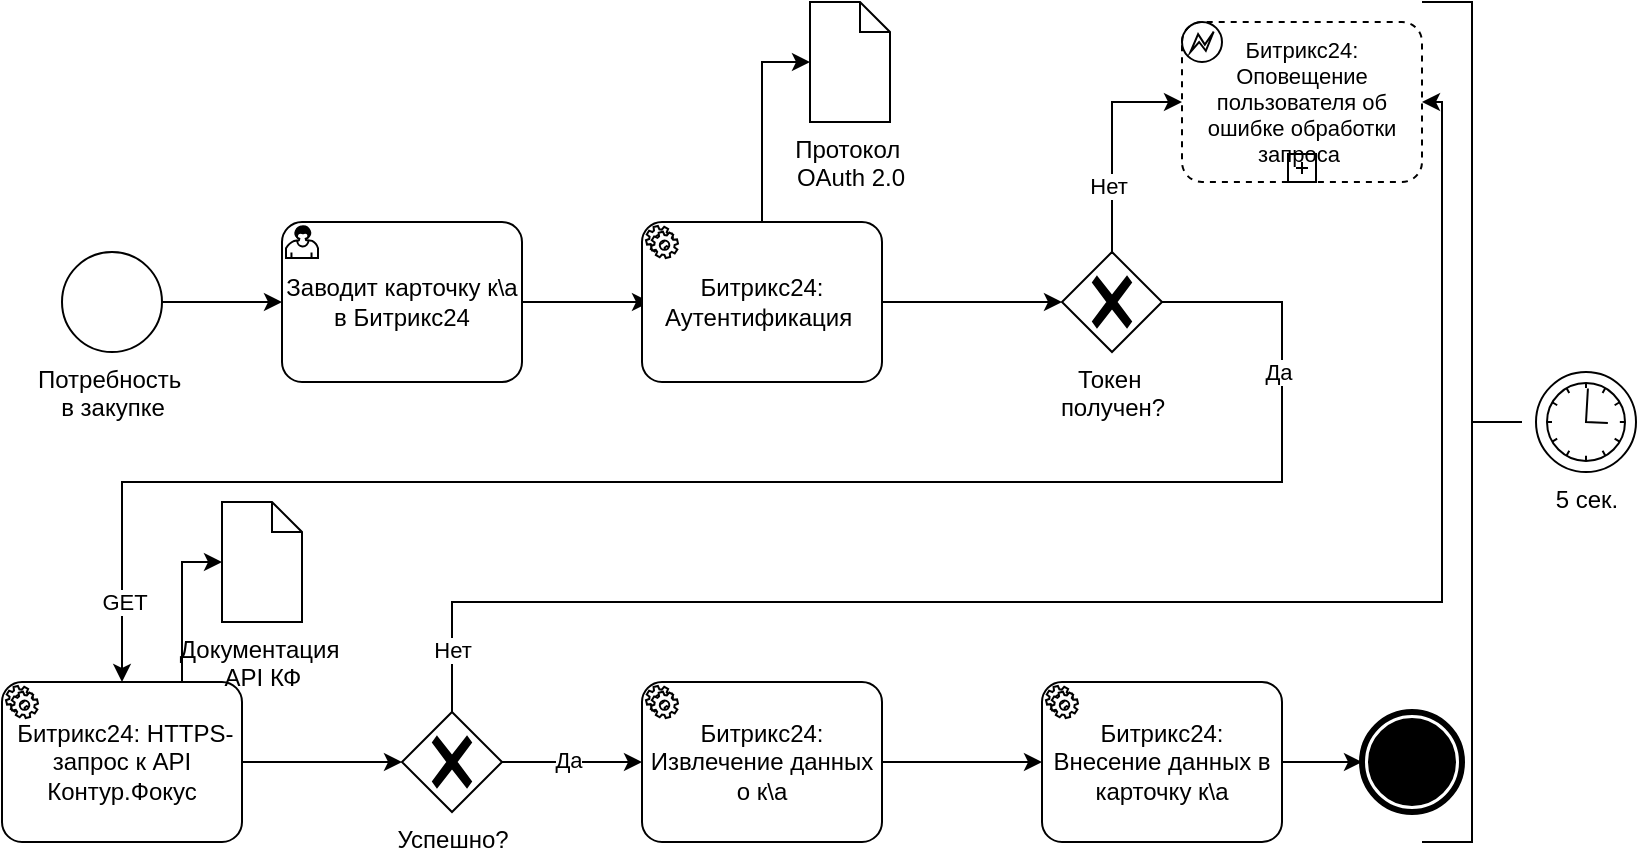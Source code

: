 <mxfile version="24.8.3" pages="2">
  <diagram name="Автоматизация" id="teUTR_1bAflxa2XqvtZt">
    <mxGraphModel dx="954" dy="603" grid="1" gridSize="10" guides="1" tooltips="1" connect="1" arrows="1" fold="1" page="1" pageScale="1" pageWidth="827" pageHeight="1169" math="0" shadow="0">
      <root>
        <mxCell id="0" />
        <mxCell id="1" parent="0" />
        <mxCell id="EmzVkfAbV9qrxrZt4hye-3" style="edgeStyle=orthogonalEdgeStyle;rounded=0;orthogonalLoop=1;jettySize=auto;html=1;" parent="1" source="EmzVkfAbV9qrxrZt4hye-1" edge="1">
          <mxGeometry relative="1" as="geometry">
            <mxPoint x="150" y="180" as="targetPoint" />
          </mxGeometry>
        </mxCell>
        <mxCell id="EmzVkfAbV9qrxrZt4hye-1" value="Потребность&amp;nbsp;&lt;div&gt;в закупке&lt;/div&gt;" style="points=[[0.145,0.145,0],[0.5,0,0],[0.855,0.145,0],[1,0.5,0],[0.855,0.855,0],[0.5,1,0],[0.145,0.855,0],[0,0.5,0]];shape=mxgraph.bpmn.event;html=1;verticalLabelPosition=bottom;labelBackgroundColor=#ffffff;verticalAlign=top;align=center;perimeter=ellipsePerimeter;outlineConnect=0;aspect=fixed;outline=standard;symbol=general;" parent="1" vertex="1">
          <mxGeometry x="40" y="155" width="50" height="50" as="geometry" />
        </mxCell>
        <mxCell id="EmzVkfAbV9qrxrZt4hye-7" style="edgeStyle=orthogonalEdgeStyle;rounded=0;orthogonalLoop=1;jettySize=auto;html=1;" parent="1" source="EmzVkfAbV9qrxrZt4hye-5" edge="1">
          <mxGeometry relative="1" as="geometry">
            <mxPoint x="334" y="180" as="targetPoint" />
          </mxGeometry>
        </mxCell>
        <mxCell id="EmzVkfAbV9qrxrZt4hye-5" value="Заводит карточку к\а в Битрикс24" style="points=[[0.25,0,0],[0.5,0,0],[0.75,0,0],[1,0.25,0],[1,0.5,0],[1,0.75,0],[0.75,1,0],[0.5,1,0],[0.25,1,0],[0,0.75,0],[0,0.5,0],[0,0.25,0]];shape=mxgraph.bpmn.task;whiteSpace=wrap;rectStyle=rounded;size=10;html=1;container=1;expand=0;collapsible=0;taskMarker=user;" parent="1" vertex="1">
          <mxGeometry x="150" y="140" width="120" height="80" as="geometry" />
        </mxCell>
        <mxCell id="EmzVkfAbV9qrxrZt4hye-15" value="" style="edgeStyle=orthogonalEdgeStyle;rounded=0;orthogonalLoop=1;jettySize=auto;html=1;entryX=0;entryY=0.5;entryDx=0;entryDy=0;entryPerimeter=0;" parent="1" source="EmzVkfAbV9qrxrZt4hye-11" target="EmzVkfAbV9qrxrZt4hye-41" edge="1">
          <mxGeometry relative="1" as="geometry">
            <mxPoint x="530" y="180" as="targetPoint" />
          </mxGeometry>
        </mxCell>
        <mxCell id="EmzVkfAbV9qrxrZt4hye-11" value="Битрикс24: Аутентификация&amp;nbsp;" style="points=[[0.25,0,0],[0.5,0,0],[0.75,0,0],[1,0.25,0],[1,0.5,0],[1,0.75,0],[0.75,1,0],[0.5,1,0],[0.25,1,0],[0,0.75,0],[0,0.5,0],[0,0.25,0]];shape=mxgraph.bpmn.task;whiteSpace=wrap;rectStyle=rounded;size=10;html=1;container=1;expand=0;collapsible=0;taskMarker=service;" parent="1" vertex="1">
          <mxGeometry x="330" y="140" width="120" height="80" as="geometry" />
        </mxCell>
        <mxCell id="EmzVkfAbV9qrxrZt4hye-12" value="Протокол&amp;nbsp;&lt;div&gt;OAuth 2.0&lt;br&gt;&lt;/div&gt;" style="shape=mxgraph.bpmn.data;labelPosition=center;verticalLabelPosition=bottom;align=center;verticalAlign=top;size=15;html=1;" parent="1" vertex="1">
          <mxGeometry x="414" y="30" width="40" height="60" as="geometry" />
        </mxCell>
        <mxCell id="EmzVkfAbV9qrxrZt4hye-13" style="edgeStyle=orthogonalEdgeStyle;rounded=0;orthogonalLoop=1;jettySize=auto;html=1;entryX=0;entryY=0.5;entryDx=0;entryDy=0;entryPerimeter=0;" parent="1" source="EmzVkfAbV9qrxrZt4hye-11" target="EmzVkfAbV9qrxrZt4hye-12" edge="1">
          <mxGeometry relative="1" as="geometry" />
        </mxCell>
        <mxCell id="EmzVkfAbV9qrxrZt4hye-19" style="edgeStyle=orthogonalEdgeStyle;rounded=0;orthogonalLoop=1;jettySize=auto;html=1;exitX=1;exitY=0.5;exitDx=0;exitDy=0;exitPerimeter=0;" parent="1" source="EmzVkfAbV9qrxrZt4hye-41" edge="1">
          <mxGeometry relative="1" as="geometry">
            <mxPoint x="590" y="220" as="sourcePoint" />
            <mxPoint x="70" y="370" as="targetPoint" />
            <Array as="points">
              <mxPoint x="650" y="180" />
              <mxPoint x="650" y="270" />
              <mxPoint x="70" y="270" />
            </Array>
          </mxGeometry>
        </mxCell>
        <mxCell id="EmzVkfAbV9qrxrZt4hye-22" value="GET" style="edgeLabel;html=1;align=center;verticalAlign=middle;resizable=0;points=[];" parent="EmzVkfAbV9qrxrZt4hye-19" vertex="1" connectable="0">
          <mxGeometry x="0.903" y="1" relative="1" as="geometry">
            <mxPoint as="offset" />
          </mxGeometry>
        </mxCell>
        <mxCell id="EmzVkfAbV9qrxrZt4hye-42" value="Да" style="edgeLabel;html=1;align=center;verticalAlign=middle;resizable=0;points=[];" parent="EmzVkfAbV9qrxrZt4hye-19" vertex="1" connectable="0">
          <mxGeometry x="-0.772" y="-2" relative="1" as="geometry">
            <mxPoint as="offset" />
          </mxGeometry>
        </mxCell>
        <mxCell id="EmzVkfAbV9qrxrZt4hye-18" style="edgeStyle=orthogonalEdgeStyle;rounded=0;orthogonalLoop=1;jettySize=auto;html=1;exitX=0.5;exitY=0;exitDx=0;exitDy=0;exitPerimeter=0;entryX=0;entryY=0.5;entryDx=0;entryDy=0;entryPerimeter=0;" parent="1" source="EmzVkfAbV9qrxrZt4hye-41" target="EmzVkfAbV9qrxrZt4hye-39" edge="1">
          <mxGeometry relative="1" as="geometry">
            <mxPoint x="590" y="140" as="sourcePoint" />
            <mxPoint x="590" y="45" as="targetPoint" />
            <Array as="points">
              <mxPoint x="565" y="80" />
            </Array>
          </mxGeometry>
        </mxCell>
        <mxCell id="EmzVkfAbV9qrxrZt4hye-43" value="Нет" style="edgeLabel;html=1;align=center;verticalAlign=middle;resizable=0;points=[];" parent="EmzVkfAbV9qrxrZt4hye-18" vertex="1" connectable="0">
          <mxGeometry x="-0.387" y="2" relative="1" as="geometry">
            <mxPoint as="offset" />
          </mxGeometry>
        </mxCell>
        <mxCell id="EmzVkfAbV9qrxrZt4hye-24" value="" style="edgeStyle=orthogonalEdgeStyle;rounded=0;orthogonalLoop=1;jettySize=auto;html=1;" parent="1" source="EmzVkfAbV9qrxrZt4hye-20" edge="1">
          <mxGeometry relative="1" as="geometry">
            <mxPoint x="210" y="410" as="targetPoint" />
          </mxGeometry>
        </mxCell>
        <mxCell id="EmzVkfAbV9qrxrZt4hye-20" value="&amp;nbsp;Битрикс24: HTTPS-запрос к API Контур.Фокус" style="points=[[0.25,0,0],[0.5,0,0],[0.75,0,0],[1,0.25,0],[1,0.5,0],[1,0.75,0],[0.75,1,0],[0.5,1,0],[0.25,1,0],[0,0.75,0],[0,0.5,0],[0,0.25,0]];shape=mxgraph.bpmn.task;whiteSpace=wrap;rectStyle=rounded;size=10;html=1;container=1;expand=0;collapsible=0;taskMarker=service;" parent="1" vertex="1">
          <mxGeometry x="10" y="370" width="120" height="80" as="geometry" />
        </mxCell>
        <mxCell id="EmzVkfAbV9qrxrZt4hye-29" value="Документация&amp;nbsp;&lt;div&gt;API КФ&lt;/div&gt;" style="shape=mxgraph.bpmn.data;labelPosition=center;verticalLabelPosition=bottom;align=center;verticalAlign=top;size=15;html=1;" parent="1" vertex="1">
          <mxGeometry x="120" y="280" width="40" height="60" as="geometry" />
        </mxCell>
        <mxCell id="EmzVkfAbV9qrxrZt4hye-30" style="edgeStyle=orthogonalEdgeStyle;rounded=0;orthogonalLoop=1;jettySize=auto;html=1;entryX=0;entryY=0.5;entryDx=0;entryDy=0;entryPerimeter=0;exitX=0.75;exitY=0;exitDx=0;exitDy=0;exitPerimeter=0;" parent="1" source="EmzVkfAbV9qrxrZt4hye-20" target="EmzVkfAbV9qrxrZt4hye-29" edge="1">
          <mxGeometry relative="1" as="geometry">
            <mxPoint x="270" y="370" as="sourcePoint" />
          </mxGeometry>
        </mxCell>
        <mxCell id="EmzVkfAbV9qrxrZt4hye-34" value="" style="edgeStyle=orthogonalEdgeStyle;rounded=0;orthogonalLoop=1;jettySize=auto;html=1;" parent="1" source="EmzVkfAbV9qrxrZt4hye-31" target="EmzVkfAbV9qrxrZt4hye-33" edge="1">
          <mxGeometry relative="1" as="geometry" />
        </mxCell>
        <mxCell id="EmzVkfAbV9qrxrZt4hye-31" value="Битрикс24: Извлечение данных о к\а" style="points=[[0.25,0,0],[0.5,0,0],[0.75,0,0],[1,0.25,0],[1,0.5,0],[1,0.75,0],[0.75,1,0],[0.5,1,0],[0.25,1,0],[0,0.75,0],[0,0.5,0],[0,0.25,0]];shape=mxgraph.bpmn.task;whiteSpace=wrap;rectStyle=rounded;size=10;html=1;container=1;expand=0;collapsible=0;taskMarker=service;" parent="1" vertex="1">
          <mxGeometry x="330" y="370" width="120" height="80" as="geometry" />
        </mxCell>
        <mxCell id="EmzVkfAbV9qrxrZt4hye-56" style="edgeStyle=orthogonalEdgeStyle;rounded=0;orthogonalLoop=1;jettySize=auto;html=1;" parent="1" source="EmzVkfAbV9qrxrZt4hye-33" target="EmzVkfAbV9qrxrZt4hye-55" edge="1">
          <mxGeometry relative="1" as="geometry" />
        </mxCell>
        <mxCell id="EmzVkfAbV9qrxrZt4hye-33" value="Битрикс24: Внесение данных в карточку к\а" style="points=[[0.25,0,0],[0.5,0,0],[0.75,0,0],[1,0.25,0],[1,0.5,0],[1,0.75,0],[0.75,1,0],[0.5,1,0],[0.25,1,0],[0,0.75,0],[0,0.5,0],[0,0.25,0]];shape=mxgraph.bpmn.task;whiteSpace=wrap;rectStyle=rounded;size=10;html=1;container=1;expand=0;collapsible=0;taskMarker=service;" parent="1" vertex="1">
          <mxGeometry x="530" y="370" width="120" height="80" as="geometry" />
        </mxCell>
        <mxCell id="EmzVkfAbV9qrxrZt4hye-37" value="" style="html=1;shape=mxgraph.flowchart.annotation_2;align=left;labelPosition=right;rotation=-180;" parent="1" vertex="1">
          <mxGeometry x="720" y="30" width="50" height="420" as="geometry" />
        </mxCell>
        <mxCell id="EmzVkfAbV9qrxrZt4hye-38" value="5 сек." style="points=[[0.145,0.145,0],[0.5,0,0],[0.855,0.145,0],[1,0.5,0],[0.855,0.855,0],[0.5,1,0],[0.145,0.855,0],[0,0.5,0]];shape=mxgraph.bpmn.event;html=1;verticalLabelPosition=bottom;labelBackgroundColor=#ffffff;verticalAlign=top;align=center;perimeter=ellipsePerimeter;outlineConnect=0;aspect=fixed;outline=standard;symbol=timer;" parent="1" vertex="1">
          <mxGeometry x="777" y="215" width="50" height="50" as="geometry" />
        </mxCell>
        <mxCell id="EmzVkfAbV9qrxrZt4hye-39" value="Битрикс24: Оповещение пользователя об ошибке обработки запроса&amp;nbsp;" style="points=[[0.25,0,0],[0.5,0,0],[0.75,0,0],[1,0.25,0],[1,0.5,0],[1,0.75,0],[0.75,1,0],[0.5,1,0],[0.25,1,0],[0,0.75,0],[0,0.5,0],[0,0.25,0]];shape=mxgraph.bpmn.task;whiteSpace=wrap;rectStyle=rounded;size=10;html=1;container=1;expand=0;collapsible=0;taskMarker=abstract;bpmnShapeType=subprocess;isLoopSub=1;outline=eventInt;symbol=error;fontSize=11;" parent="1" vertex="1">
          <mxGeometry x="600" y="40" width="120" height="80" as="geometry" />
        </mxCell>
        <mxCell id="EmzVkfAbV9qrxrZt4hye-41" value="Токен&amp;nbsp;&lt;div&gt;получен?&lt;/div&gt;" style="points=[[0.25,0.25,0],[0.5,0,0],[0.75,0.25,0],[1,0.5,0],[0.75,0.75,0],[0.5,1,0],[0.25,0.75,0],[0,0.5,0]];shape=mxgraph.bpmn.gateway2;html=1;verticalLabelPosition=bottom;labelBackgroundColor=#ffffff;verticalAlign=top;align=center;perimeter=rhombusPerimeter;outlineConnect=0;outline=none;symbol=none;gwType=exclusive;" parent="1" vertex="1">
          <mxGeometry x="540" y="155" width="50" height="50" as="geometry" />
        </mxCell>
        <mxCell id="EmzVkfAbV9qrxrZt4hye-52" style="edgeStyle=orthogonalEdgeStyle;rounded=0;orthogonalLoop=1;jettySize=auto;html=1;entryX=1;entryY=0.5;entryDx=0;entryDy=0;entryPerimeter=0;" parent="1" source="EmzVkfAbV9qrxrZt4hye-44" target="EmzVkfAbV9qrxrZt4hye-39" edge="1">
          <mxGeometry relative="1" as="geometry">
            <mxPoint x="220" y="360" as="targetPoint" />
            <Array as="points">
              <mxPoint x="235" y="330" />
              <mxPoint x="730" y="330" />
              <mxPoint x="730" y="80" />
            </Array>
          </mxGeometry>
        </mxCell>
        <mxCell id="EmzVkfAbV9qrxrZt4hye-54" value="Нет" style="edgeLabel;html=1;align=center;verticalAlign=middle;resizable=0;points=[];" parent="EmzVkfAbV9qrxrZt4hye-52" vertex="1" connectable="0">
          <mxGeometry x="-0.922" relative="1" as="geometry">
            <mxPoint as="offset" />
          </mxGeometry>
        </mxCell>
        <mxCell id="EmzVkfAbV9qrxrZt4hye-44" value="Успешно?" style="points=[[0.25,0.25,0],[0.5,0,0],[0.75,0.25,0],[1,0.5,0],[0.75,0.75,0],[0.5,1,0],[0.25,0.75,0],[0,0.5,0]];shape=mxgraph.bpmn.gateway2;html=1;verticalLabelPosition=bottom;labelBackgroundColor=#ffffff;verticalAlign=top;align=center;perimeter=rhombusPerimeter;outlineConnect=0;outline=none;symbol=none;gwType=exclusive;" parent="1" vertex="1">
          <mxGeometry x="210" y="385" width="50" height="50" as="geometry" />
        </mxCell>
        <mxCell id="EmzVkfAbV9qrxrZt4hye-50" style="edgeStyle=orthogonalEdgeStyle;rounded=0;orthogonalLoop=1;jettySize=auto;html=1;entryX=0;entryY=0.5;entryDx=0;entryDy=0;entryPerimeter=0;" parent="1" source="EmzVkfAbV9qrxrZt4hye-44" target="EmzVkfAbV9qrxrZt4hye-31" edge="1">
          <mxGeometry relative="1" as="geometry" />
        </mxCell>
        <mxCell id="EmzVkfAbV9qrxrZt4hye-51" value="Да" style="edgeLabel;html=1;align=center;verticalAlign=middle;resizable=0;points=[];" parent="EmzVkfAbV9qrxrZt4hye-50" vertex="1" connectable="0">
          <mxGeometry x="-0.059" y="1" relative="1" as="geometry">
            <mxPoint as="offset" />
          </mxGeometry>
        </mxCell>
        <mxCell id="EmzVkfAbV9qrxrZt4hye-55" value="" style="points=[[0.145,0.145,0],[0.5,0,0],[0.855,0.145,0],[1,0.5,0],[0.855,0.855,0],[0.5,1,0],[0.145,0.855,0],[0,0.5,0]];shape=mxgraph.bpmn.event;html=1;verticalLabelPosition=bottom;labelBackgroundColor=#ffffff;verticalAlign=top;align=center;perimeter=ellipsePerimeter;outlineConnect=0;aspect=fixed;outline=end;symbol=terminate;" parent="1" vertex="1">
          <mxGeometry x="690" y="385" width="50" height="50" as="geometry" />
        </mxCell>
      </root>
    </mxGraphModel>
  </diagram>
  <diagram id="xLcb-Nkwoiko8AfSMbJn" name="Договорная работа">
    <mxGraphModel dx="3383" dy="1158" grid="1" gridSize="10" guides="1" tooltips="1" connect="1" arrows="1" fold="1" page="1" pageScale="1" pageWidth="827" pageHeight="1169" math="0" shadow="0">
      <root>
        <mxCell id="0" />
        <mxCell id="1" parent="0" />
        <mxCell id="6C6lx2tosPxDydyMlsZ1-76" value="Подписание договора" style="swimlane;html=1;childLayout=stackLayout;resizeParent=1;resizeParentMax=0;horizontal=1;startSize=20;horizontalStack=0;whiteSpace=wrap;align=center;spacingLeft=20;rounded=0;" vertex="1" parent="1">
          <mxGeometry x="-715" y="140" width="2590" height="1380" as="geometry">
            <mxRectangle x="-180" y="540" width="140" height="30" as="alternateBounds" />
          </mxGeometry>
        </mxCell>
        <mxCell id="6C6lx2tosPxDydyMlsZ1-77" value="" style="swimlane;html=1;startSize=62;horizontal=0;whiteSpace=wrap;rounded=0;" vertex="1" parent="6C6lx2tosPxDydyMlsZ1-76">
          <mxGeometry y="20" width="2590" height="260" as="geometry" />
        </mxCell>
        <mxCell id="6C6lx2tosPxDydyMlsZ1-78" value="" style="points=[[0.145,0.145,0],[0.5,0,0],[0.855,0.145,0],[1,0.5,0],[0.855,0.855,0],[0.5,1,0],[0.145,0.855,0],[0,0.5,0]];shape=mxgraph.bpmn.event;html=1;verticalLabelPosition=bottom;labelBackgroundColor=#ffffff;verticalAlign=top;align=center;perimeter=ellipsePerimeter;outlineConnect=0;aspect=fixed;outline=standard;symbol=general;fillColor=#d5e8d4;strokeColor=#000000;whiteSpace=wrap;rounded=1;" vertex="1" parent="6C6lx2tosPxDydyMlsZ1-77">
          <mxGeometry x="72" y="130" width="40" height="40" as="geometry" />
        </mxCell>
        <mxCell id="6C6lx2tosPxDydyMlsZ1-79" value="1. Инициировать заключение договора" style="points=[[0.25,0,0],[0.5,0,0],[0.75,0,0],[1,0.25,0],[1,0.5,0],[1,0.75,0],[0.75,1,0],[0.5,1,0],[0.25,1,0],[0,0.75,0],[0,0.5,0],[0,0.25,0]];shape=mxgraph.bpmn.task;whiteSpace=wrap;rectStyle=rounded;size=10;html=1;container=1;expand=0;collapsible=0;taskMarker=user;fillColor=#dae8fc;strokeColor=#000000;rounded=1;" vertex="1" parent="6C6lx2tosPxDydyMlsZ1-77">
          <mxGeometry x="162" y="110" width="120" height="80" as="geometry" />
        </mxCell>
        <mxCell id="6C6lx2tosPxDydyMlsZ1-80" style="edgeStyle=orthogonalEdgeStyle;rounded=1;orthogonalLoop=1;jettySize=auto;html=1;exitX=1;exitY=0.5;exitDx=0;exitDy=0;exitPerimeter=0;entryX=0;entryY=0.5;entryDx=0;entryDy=0;entryPerimeter=0;" edge="1" parent="6C6lx2tosPxDydyMlsZ1-77" source="6C6lx2tosPxDydyMlsZ1-78" target="6C6lx2tosPxDydyMlsZ1-79">
          <mxGeometry relative="1" as="geometry" />
        </mxCell>
        <mxCell id="6C6lx2tosPxDydyMlsZ1-81" value="10. Обеспечить возврат оригинала договора" style="points=[[0.25,0,0],[0.5,0,0],[0.75,0,0],[1,0.25,0],[1,0.5,0],[1,0.75,0],[0.75,1,0],[0.5,1,0],[0.25,1,0],[0,0.75,0],[0,0.5,0],[0,0.25,0]];shape=mxgraph.bpmn.task;whiteSpace=wrap;rectStyle=rounded;size=10;html=1;container=1;expand=0;collapsible=0;taskMarker=manual;fillColor=#dae8fc;strokeColor=#000000;rounded=1;" vertex="1" parent="6C6lx2tosPxDydyMlsZ1-77">
          <mxGeometry x="2320" y="80" width="120" height="80" as="geometry" />
        </mxCell>
        <mxCell id="6C6lx2tosPxDydyMlsZ1-82" value="Оригинал подписанного&amp;nbsp;&lt;div&gt;с двух сторон&amp;nbsp;&lt;div&gt;договора передан&lt;/div&gt;&lt;div&gt;&amp;nbsp;в юридический отдел&lt;/div&gt;&lt;/div&gt;" style="text;html=1;align=center;verticalAlign=middle;resizable=0;points=[];autosize=1;strokeColor=none;fillColor=none;rounded=1;" vertex="1" parent="6C6lx2tosPxDydyMlsZ1-77">
          <mxGeometry x="2420" y="180" width="160" height="70" as="geometry" />
        </mxCell>
        <mxCell id="6C6lx2tosPxDydyMlsZ1-83" value="" style="points=[[0.145,0.145,0],[0.5,0,0],[0.855,0.145,0],[1,0.5,0],[0.855,0.855,0],[0.5,1,0],[0.145,0.855,0],[0,0.5,0]];shape=mxgraph.bpmn.event;html=1;verticalLabelPosition=bottom;labelBackgroundColor=#ffffff;verticalAlign=top;align=center;perimeter=ellipsePerimeter;outlineConnect=0;aspect=fixed;outline=standard;symbol=timer;rounded=1;" vertex="1" parent="6C6lx2tosPxDydyMlsZ1-77">
          <mxGeometry x="2400" width="40" height="40" as="geometry" />
        </mxCell>
        <mxCell id="6C6lx2tosPxDydyMlsZ1-84" value="45 р.д./90 к.д." style="text;html=1;align=center;verticalAlign=middle;resizable=0;points=[];autosize=1;strokeColor=none;fillColor=none;" vertex="1" parent="6C6lx2tosPxDydyMlsZ1-77">
          <mxGeometry x="2440" y="5" width="100" height="30" as="geometry" />
        </mxCell>
        <mxCell id="6C6lx2tosPxDydyMlsZ1-85" value="Согласовать ПР" style="text;html=1;align=center;verticalAlign=middle;resizable=0;points=[];autosize=1;strokeColor=none;fillColor=none;" vertex="1" parent="6C6lx2tosPxDydyMlsZ1-77">
          <mxGeometry x="1040" y="110" width="110" height="30" as="geometry" />
        </mxCell>
        <mxCell id="6C6lx2tosPxDydyMlsZ1-86" value="" style="endArrow=blockThin;html=1;labelPosition=left;verticalLabelPosition=middle;align=right;verticalAlign=middle;dashed=1;dashPattern=8 4;endFill=0;startArrow=oval;startFill=0;endSize=6;startSize=4;entryX=0.289;entryY=0.993;entryDx=0;entryDy=0;entryPerimeter=0;" edge="1" parent="6C6lx2tosPxDydyMlsZ1-77" target="6C6lx2tosPxDydyMlsZ1-159">
          <mxGeometry relative="1" as="geometry">
            <mxPoint x="1160" y="260" as="sourcePoint" />
            <mxPoint x="1160" y="-90" as="targetPoint" />
          </mxGeometry>
        </mxCell>
        <mxCell id="6C6lx2tosPxDydyMlsZ1-87" value="" style="shape=message;html=1;outlineConnect=0;labelPosition=left;verticalLabelPosition=middle;align=right;verticalAlign=middle;spacingRight=5;labelBackgroundColor=#ffffff;fillColor=#C0C0C0;" vertex="1" parent="6C6lx2tosPxDydyMlsZ1-86">
          <mxGeometry width="24" height="16" relative="1" as="geometry">
            <mxPoint x="8" y="-8" as="offset" />
          </mxGeometry>
        </mxCell>
        <mxCell id="6C6lx2tosPxDydyMlsZ1-88" value="Протокол разногласий" style="shape=mxgraph.bpmn.data;labelPosition=center;verticalLabelPosition=bottom;align=center;verticalAlign=top;size=0;html=1;bpmnTransferType=none;isCollection=1;rounded=1;" vertex="1" parent="6C6lx2tosPxDydyMlsZ1-77">
          <mxGeometry x="1080" y="190" width="38" height="50" as="geometry" />
        </mxCell>
        <mxCell id="6C6lx2tosPxDydyMlsZ1-89" value="" style="points=[[0.145,0.145,0],[0.5,0,0],[0.855,0.145,0],[1,0.5,0],[0.855,0.855,0],[0.5,1,0],[0.145,0.855,0],[0,0.5,0]];shape=mxgraph.bpmn.event;html=1;verticalLabelPosition=bottom;labelBackgroundColor=#ffffff;verticalAlign=top;align=center;perimeter=ellipsePerimeter;outlineConnect=0;aspect=fixed;outline=standard;symbol=message;" vertex="1" parent="6C6lx2tosPxDydyMlsZ1-77">
          <mxGeometry x="2180" y="95" width="50" height="50" as="geometry" />
        </mxCell>
        <mxCell id="6C6lx2tosPxDydyMlsZ1-90" style="edgeStyle=orthogonalEdgeStyle;orthogonalLoop=1;jettySize=auto;html=1;exitX=1;exitY=0.5;exitDx=0;exitDy=0;exitPerimeter=0;entryX=0;entryY=0.5;entryDx=0;entryDy=0;entryPerimeter=0;" edge="1" parent="6C6lx2tosPxDydyMlsZ1-77" source="6C6lx2tosPxDydyMlsZ1-89" target="6C6lx2tosPxDydyMlsZ1-81">
          <mxGeometry relative="1" as="geometry" />
        </mxCell>
        <mxCell id="6C6lx2tosPxDydyMlsZ1-91" value="" style="points=[[0.145,0.145,0],[0.5,0,0],[0.855,0.145,0],[1,0.5,0],[0.855,0.855,0],[0.5,1,0],[0.145,0.855,0],[0,0.5,0]];shape=mxgraph.bpmn.event;html=1;verticalLabelPosition=bottom;labelBackgroundColor=#ffffff;verticalAlign=top;align=center;perimeter=ellipsePerimeter;outlineConnect=0;aspect=fixed;outline=end;symbol=terminate2;fillColor=#f8cecc;strokeColor=#000000;rounded=1;" vertex="1" parent="6C6lx2tosPxDydyMlsZ1-77">
          <mxGeometry x="2490" y="100" width="40" height="40" as="geometry" />
        </mxCell>
        <mxCell id="6C6lx2tosPxDydyMlsZ1-92" style="edgeStyle=orthogonalEdgeStyle;orthogonalLoop=1;jettySize=auto;html=1;exitX=1;exitY=0.5;exitDx=0;exitDy=0;exitPerimeter=0;" edge="1" parent="6C6lx2tosPxDydyMlsZ1-77" source="6C6lx2tosPxDydyMlsZ1-81" target="6C6lx2tosPxDydyMlsZ1-91">
          <mxGeometry relative="1" as="geometry" />
        </mxCell>
        <mxCell id="6C6lx2tosPxDydyMlsZ1-93" value="" style="swimlane;html=1;startSize=62;horizontal=0;whiteSpace=wrap;rounded=0;" vertex="1" parent="6C6lx2tosPxDydyMlsZ1-76">
          <mxGeometry y="280" width="2590" height="240" as="geometry" />
        </mxCell>
        <mxCell id="6C6lx2tosPxDydyMlsZ1-94" value="2. Назначить ответственного юриста" style="points=[[0.25,0,0],[0.5,0,0],[0.75,0,0],[1,0.25,0],[1,0.5,0],[1,0.75,0],[0.75,1,0],[0.5,1,0],[0.25,1,0],[0,0.75,0],[0,0.5,0],[0,0.25,0]];shape=mxgraph.bpmn.task;whiteSpace=wrap;rectStyle=rounded;size=10;html=1;container=1;expand=0;collapsible=0;taskMarker=manual;fillColor=#dae8fc;strokeColor=#000000;rounded=1;" vertex="1" parent="6C6lx2tosPxDydyMlsZ1-93">
          <mxGeometry x="252" y="50" width="120" height="80" as="geometry" />
        </mxCell>
        <mxCell id="6C6lx2tosPxDydyMlsZ1-95" value="4. Подготовить проект договора" style="points=[[0.25,0,0],[0.5,0,0],[0.75,0,0],[1,0.25,0],[1,0.5,0],[1,0.75,0],[0.75,1,0],[0.5,1,0],[0.25,1,0],[0,0.75,0],[0,0.5,0],[0,0.25,0]];shape=mxgraph.bpmn.task;whiteSpace=wrap;rectStyle=rounded;size=10;html=1;container=1;expand=0;collapsible=0;taskMarker=manual;fillColor=#dae8fc;strokeColor=#000000;rounded=1;" vertex="1" parent="6C6lx2tosPxDydyMlsZ1-93">
          <mxGeometry x="600" y="50" width="120" height="80" as="geometry" />
        </mxCell>
        <mxCell id="6C6lx2tosPxDydyMlsZ1-96" value="Договор" style="shape=mxgraph.bpmn.data;labelPosition=center;verticalLabelPosition=bottom;align=center;verticalAlign=top;size=15;html=1;rounded=1;" vertex="1" parent="6C6lx2tosPxDydyMlsZ1-93">
          <mxGeometry x="786" y="40" width="38" height="50" as="geometry" />
        </mxCell>
        <mxCell id="6C6lx2tosPxDydyMlsZ1-97" value="6. Подготовить протокол разногласий" style="points=[[0.25,0,0],[0.5,0,0],[0.75,0,0],[1,0.25,0],[1,0.5,0],[1,0.75,0],[0.75,1,0],[0.5,1,0],[0.25,1,0],[0,0.75,0],[0,0.5,0],[0,0.25,0]];shape=mxgraph.bpmn.task;whiteSpace=wrap;rectStyle=rounded;size=10;html=1;container=1;expand=0;collapsible=0;taskMarker=manual;fillColor=#dae8fc;strokeColor=#000000;rounded=1;" vertex="1" parent="6C6lx2tosPxDydyMlsZ1-93">
          <mxGeometry x="1080" y="10" width="120" height="80" as="geometry" />
        </mxCell>
        <mxCell id="6C6lx2tosPxDydyMlsZ1-98" value="" style="points=[[0.145,0.145,0],[0.5,0,0],[0.855,0.145,0],[1,0.5,0],[0.855,0.855,0],[0.5,1,0],[0.145,0.855,0],[0,0.5,0]];shape=mxgraph.bpmn.event;html=1;verticalLabelPosition=bottom;labelBackgroundColor=#ffffff;verticalAlign=top;align=center;perimeter=ellipsePerimeter;outlineConnect=0;aspect=fixed;outline=standard;symbol=timer;rounded=1;" vertex="1" parent="6C6lx2tosPxDydyMlsZ1-93">
          <mxGeometry x="720" y="10" width="40" height="40" as="geometry" />
        </mxCell>
        <mxCell id="6C6lx2tosPxDydyMlsZ1-99" value="" style="points=[[0.145,0.145,0],[0.5,0,0],[0.855,0.145,0],[1,0.5,0],[0.855,0.855,0],[0.5,1,0],[0.145,0.855,0],[0,0.5,0]];shape=mxgraph.bpmn.event;html=1;verticalLabelPosition=bottom;labelBackgroundColor=#ffffff;verticalAlign=top;align=center;perimeter=ellipsePerimeter;outlineConnect=0;aspect=fixed;outline=standard;symbol=timer;rounded=1;" vertex="1" parent="6C6lx2tosPxDydyMlsZ1-93">
          <mxGeometry x="240" y="5" width="35" height="35" as="geometry" />
        </mxCell>
        <mxCell id="6C6lx2tosPxDydyMlsZ1-100" value="2 р.д." style="text;html=1;align=center;verticalAlign=middle;resizable=0;points=[];autosize=1;strokeColor=none;fillColor=none;" vertex="1" parent="6C6lx2tosPxDydyMlsZ1-93">
          <mxGeometry x="780" width="50" height="30" as="geometry" />
        </mxCell>
        <mxCell id="6C6lx2tosPxDydyMlsZ1-101" value="" style="points=[[0.145,0.145,0],[0.5,0,0],[0.855,0.145,0],[1,0.5,0],[0.855,0.855,0],[0.5,1,0],[0.145,0.855,0],[0,0.5,0]];shape=mxgraph.bpmn.event;html=1;verticalLabelPosition=bottom;labelBackgroundColor=#ffffff;verticalAlign=top;align=center;perimeter=ellipsePerimeter;outlineConnect=0;aspect=fixed;outline=standard;symbol=timer;rounded=1;" vertex="1" parent="6C6lx2tosPxDydyMlsZ1-93">
          <mxGeometry x="980" y="2.5" width="40" height="40" as="geometry" />
        </mxCell>
        <mxCell id="6C6lx2tosPxDydyMlsZ1-102" value="" style="points=[[0.145,0.145,0],[0.5,0,0],[0.855,0.145,0],[1,0.5,0],[0.855,0.855,0],[0.5,1,0],[0.145,0.855,0],[0,0.5,0]];shape=mxgraph.bpmn.event;html=1;verticalLabelPosition=bottom;labelBackgroundColor=#ffffff;verticalAlign=top;align=center;perimeter=ellipsePerimeter;outlineConnect=0;aspect=fixed;outline=standard;symbol=timer;rounded=1;" vertex="1" parent="6C6lx2tosPxDydyMlsZ1-93">
          <mxGeometry x="1030" y="185" width="40" height="40" as="geometry" />
        </mxCell>
        <mxCell id="6C6lx2tosPxDydyMlsZ1-103" value="не более 4р.д." style="text;html=1;align=center;verticalAlign=middle;resizable=0;points=[];autosize=1;strokeColor=none;fillColor=none;" vertex="1" parent="6C6lx2tosPxDydyMlsZ1-93">
          <mxGeometry x="960" y="50" width="100" height="30" as="geometry" />
        </mxCell>
        <mxCell id="6C6lx2tosPxDydyMlsZ1-104" value="более 30 д." style="text;html=1;align=center;verticalAlign=middle;resizable=0;points=[];autosize=1;strokeColor=none;fillColor=none;" vertex="1" parent="6C6lx2tosPxDydyMlsZ1-93">
          <mxGeometry x="1080" y="190" width="90" height="30" as="geometry" />
        </mxCell>
        <mxCell id="6C6lx2tosPxDydyMlsZ1-105" value="" style="points=[[0.145,0.145,0],[0.5,0,0],[0.855,0.145,0],[1,0.5,0],[0.855,0.855,0],[0.5,1,0],[0.145,0.855,0],[0,0.5,0]];shape=mxgraph.bpmn.event;html=1;verticalLabelPosition=bottom;labelBackgroundColor=#ffffff;verticalAlign=top;align=center;perimeter=ellipsePerimeter;outlineConnect=0;aspect=fixed;outline=throwing;symbol=general;" vertex="1" parent="6C6lx2tosPxDydyMlsZ1-93">
          <mxGeometry x="1220" y="120" width="50" height="50" as="geometry" />
        </mxCell>
        <mxCell id="6C6lx2tosPxDydyMlsZ1-106" style="edgeStyle=orthogonalEdgeStyle;orthogonalLoop=1;jettySize=auto;html=1;exitX=1;exitY=0.5;exitDx=0;exitDy=0;exitPerimeter=0;" edge="1" parent="6C6lx2tosPxDydyMlsZ1-93" source="6C6lx2tosPxDydyMlsZ1-107" target="6C6lx2tosPxDydyMlsZ1-105">
          <mxGeometry relative="1" as="geometry" />
        </mxCell>
        <mxCell id="6C6lx2tosPxDydyMlsZ1-107" value="6.1. Приостановить СП. Отменить подготовку договора" style="points=[[0.25,0,0],[0.5,0,0],[0.75,0,0],[1,0.25,0],[1,0.5,0],[1,0.75,0],[0.75,1,0],[0.5,1,0],[0.25,1,0],[0,0.75,0],[0,0.5,0],[0,0.25,0]];shape=mxgraph.bpmn.task;whiteSpace=wrap;rectStyle=rounded;size=10;html=1;container=1;expand=0;collapsible=0;taskMarker=service;fillColor=#dae8fc;strokeColor=#000000;rounded=1;" vertex="1" parent="6C6lx2tosPxDydyMlsZ1-93">
          <mxGeometry x="1080" y="105" width="120" height="80" as="geometry" />
        </mxCell>
        <mxCell id="6C6lx2tosPxDydyMlsZ1-108" style="edgeStyle=orthogonalEdgeStyle;orthogonalLoop=1;jettySize=auto;html=1;exitX=0.75;exitY=0.75;exitDx=0;exitDy=0;exitPerimeter=0;" edge="1" parent="6C6lx2tosPxDydyMlsZ1-93" source="6C6lx2tosPxDydyMlsZ1-109">
          <mxGeometry relative="1" as="geometry">
            <mxPoint x="960" y="140.0" as="targetPoint" />
          </mxGeometry>
        </mxCell>
        <mxCell id="6C6lx2tosPxDydyMlsZ1-109" value="" style="points=[[0.25,0.25,0],[0.5,0,0],[0.75,0.25,0],[1,0.5,0],[0.75,0.75,0],[0.5,1,0],[0.25,0.75,0],[0,0.5,0]];shape=mxgraph.bpmn.gateway2;html=1;verticalLabelPosition=bottom;labelBackgroundColor=#ffffff;verticalAlign=top;align=center;perimeter=rhombusPerimeter;outlineConnect=0;outline=none;symbol=none;gwType=exclusive;rounded=1;" vertex="1" parent="6C6lx2tosPxDydyMlsZ1-93">
          <mxGeometry x="930" y="120" width="50" height="50" as="geometry" />
        </mxCell>
        <mxCell id="6C6lx2tosPxDydyMlsZ1-110" style="edgeStyle=orthogonalEdgeStyle;orthogonalLoop=1;jettySize=auto;html=1;exitX=1;exitY=0.5;exitDx=0;exitDy=0;exitPerimeter=0;entryX=0;entryY=0.5;entryDx=0;entryDy=0;entryPerimeter=0;" edge="1" parent="6C6lx2tosPxDydyMlsZ1-93" source="6C6lx2tosPxDydyMlsZ1-109" target="6C6lx2tosPxDydyMlsZ1-107">
          <mxGeometry relative="1" as="geometry" />
        </mxCell>
        <mxCell id="6C6lx2tosPxDydyMlsZ1-111" style="edgeStyle=orthogonalEdgeStyle;orthogonalLoop=1;jettySize=auto;html=1;exitX=0.5;exitY=0;exitDx=0;exitDy=0;exitPerimeter=0;entryX=0;entryY=0.5;entryDx=0;entryDy=0;entryPerimeter=0;" edge="1" parent="6C6lx2tosPxDydyMlsZ1-93" source="6C6lx2tosPxDydyMlsZ1-109" target="6C6lx2tosPxDydyMlsZ1-97">
          <mxGeometry relative="1" as="geometry" />
        </mxCell>
        <mxCell id="6C6lx2tosPxDydyMlsZ1-112" value="" style="points=[[0.145,0.145,0],[0.5,0,0],[0.855,0.145,0],[1,0.5,0],[0.855,0.855,0],[0.5,1,0],[0.145,0.855,0],[0,0.5,0]];shape=mxgraph.bpmn.event;html=1;verticalLabelPosition=bottom;labelBackgroundColor=#ffffff;verticalAlign=top;align=center;perimeter=ellipsePerimeter;outlineConnect=0;aspect=fixed;outline=standard;symbol=message;" vertex="1" parent="6C6lx2tosPxDydyMlsZ1-93">
          <mxGeometry x="1300" y="25" width="50" height="50" as="geometry" />
        </mxCell>
        <mxCell id="6C6lx2tosPxDydyMlsZ1-113" style="edgeStyle=orthogonalEdgeStyle;orthogonalLoop=1;jettySize=auto;html=1;exitX=1;exitY=0.5;exitDx=0;exitDy=0;exitPerimeter=0;entryX=0;entryY=0.5;entryDx=0;entryDy=0;entryPerimeter=0;" edge="1" parent="6C6lx2tosPxDydyMlsZ1-93" source="6C6lx2tosPxDydyMlsZ1-97" target="6C6lx2tosPxDydyMlsZ1-112">
          <mxGeometry relative="1" as="geometry" />
        </mxCell>
        <mxCell id="6C6lx2tosPxDydyMlsZ1-114" value="" style="swimlane;html=1;startSize=62;horizontal=0;rounded=0;" vertex="1" parent="6C6lx2tosPxDydyMlsZ1-76">
          <mxGeometry y="520" width="2590" height="200" as="geometry" />
        </mxCell>
        <mxCell id="6C6lx2tosPxDydyMlsZ1-115" value="3. Осуществить проверку на благонадежность" style="points=[[0.25,0,0],[0.5,0,0],[0.75,0,0],[1,0.25,0],[1,0.5,0],[1,0.75,0],[0.75,1,0],[0.5,1,0],[0.25,1,0],[0,0.75,0],[0,0.5,0],[0,0.25,0]];shape=mxgraph.bpmn.task;whiteSpace=wrap;rectStyle=rounded;size=10;html=1;container=1;expand=0;collapsible=0;taskMarker=user;fillColor=#dae8fc;strokeColor=#000000;rounded=1;" vertex="1" parent="6C6lx2tosPxDydyMlsZ1-114">
          <mxGeometry x="422" y="40" width="120" height="80" as="geometry" />
        </mxCell>
        <mxCell id="6C6lx2tosPxDydyMlsZ1-116" value="" style="points=[[0.145,0.145,0],[0.5,0,0],[0.855,0.145,0],[1,0.5,0],[0.855,0.855,0],[0.5,1,0],[0.145,0.855,0],[0,0.5,0]];shape=mxgraph.bpmn.event;html=1;verticalLabelPosition=bottom;labelBackgroundColor=#ffffff;verticalAlign=top;align=center;perimeter=ellipsePerimeter;outlineConnect=0;aspect=fixed;outline=standard;symbol=timer;rounded=1;" vertex="1" parent="6C6lx2tosPxDydyMlsZ1-114">
          <mxGeometry x="440" y="140" width="30" height="30" as="geometry" />
        </mxCell>
        <mxCell id="6C6lx2tosPxDydyMlsZ1-117" value="1р.д." style="text;html=1;align=center;verticalAlign=middle;resizable=0;points=[];autosize=1;strokeColor=none;fillColor=none;" vertex="1" parent="6C6lx2tosPxDydyMlsZ1-114">
          <mxGeometry x="475" y="140" width="50" height="30" as="geometry" />
        </mxCell>
        <mxCell id="6C6lx2tosPxDydyMlsZ1-118" style="edgeStyle=orthogonalEdgeStyle;orthogonalLoop=1;jettySize=auto;html=1;exitX=0.5;exitY=1;exitDx=0;exitDy=0;exitPerimeter=0;" edge="1" parent="6C6lx2tosPxDydyMlsZ1-114" source="6C6lx2tosPxDydyMlsZ1-116" target="6C6lx2tosPxDydyMlsZ1-116">
          <mxGeometry relative="1" as="geometry" />
        </mxCell>
        <mxCell id="6C6lx2tosPxDydyMlsZ1-119" style="edgeStyle=orthogonalEdgeStyle;rounded=1;orthogonalLoop=1;jettySize=auto;html=1;exitX=0.5;exitY=1;exitDx=0;exitDy=0;exitPerimeter=0;entryX=0;entryY=0.5;entryDx=0;entryDy=0;entryPerimeter=0;" edge="1" parent="6C6lx2tosPxDydyMlsZ1-76" source="6C6lx2tosPxDydyMlsZ1-79" target="6C6lx2tosPxDydyMlsZ1-94">
          <mxGeometry relative="1" as="geometry" />
        </mxCell>
        <mxCell id="6C6lx2tosPxDydyMlsZ1-120" style="edgeStyle=orthogonalEdgeStyle;rounded=1;orthogonalLoop=1;jettySize=auto;html=1;exitX=1;exitY=0.5;exitDx=0;exitDy=0;exitPerimeter=0;entryX=0;entryY=0.5;entryDx=0;entryDy=0;entryPerimeter=0;" edge="1" parent="6C6lx2tosPxDydyMlsZ1-76" source="6C6lx2tosPxDydyMlsZ1-95" target="6C6lx2tosPxDydyMlsZ1-124">
          <mxGeometry relative="1" as="geometry">
            <Array as="points">
              <mxPoint x="750" y="370" />
              <mxPoint x="750" y="810" />
            </Array>
          </mxGeometry>
        </mxCell>
        <mxCell id="6C6lx2tosPxDydyMlsZ1-121" style="edgeStyle=orthogonalEdgeStyle;rounded=1;orthogonalLoop=1;jettySize=auto;html=1;exitX=1;exitY=0.5;exitDx=0;exitDy=0;exitPerimeter=0;entryX=0;entryY=0.5;entryDx=0;entryDy=0;entryPerimeter=0;" edge="1" parent="6C6lx2tosPxDydyMlsZ1-76" source="6C6lx2tosPxDydyMlsZ1-94" target="6C6lx2tosPxDydyMlsZ1-115">
          <mxGeometry relative="1" as="geometry" />
        </mxCell>
        <mxCell id="6C6lx2tosPxDydyMlsZ1-122" style="edgeStyle=orthogonalEdgeStyle;rounded=1;orthogonalLoop=1;jettySize=auto;html=1;exitX=1;exitY=0.5;exitDx=0;exitDy=0;exitPerimeter=0;entryX=0;entryY=0.5;entryDx=0;entryDy=0;entryPerimeter=0;" edge="1" parent="6C6lx2tosPxDydyMlsZ1-76" source="6C6lx2tosPxDydyMlsZ1-115" target="6C6lx2tosPxDydyMlsZ1-95">
          <mxGeometry relative="1" as="geometry" />
        </mxCell>
        <mxCell id="6C6lx2tosPxDydyMlsZ1-123" value="" style="swimlane;html=1;startSize=62;horizontal=0;rounded=0;" vertex="1" parent="6C6lx2tosPxDydyMlsZ1-76">
          <mxGeometry y="720" width="2590" height="200" as="geometry" />
        </mxCell>
        <mxCell id="6C6lx2tosPxDydyMlsZ1-124" value="5.Согласование договора" style="points=[[0.25,0,0],[0.5,0,0],[0.75,0,0],[1,0.25,0],[1,0.5,0],[1,0.75,0],[0.75,1,0],[0.5,1,0],[0.25,1,0],[0,0.75,0],[0,0.5,0],[0,0.25,0]];shape=mxgraph.bpmn.task;whiteSpace=wrap;rectStyle=rounded;size=10;html=1;container=1;expand=0;collapsible=0;taskMarker=service;fillColor=#dae8fc;strokeColor=#000000;rounded=1;" vertex="1" parent="6C6lx2tosPxDydyMlsZ1-123">
          <mxGeometry x="762" y="50" width="120" height="80" as="geometry" />
        </mxCell>
        <mxCell id="6C6lx2tosPxDydyMlsZ1-125" value="" style="points=[[0.25,0.25,0],[0.5,0,0],[0.75,0.25,0],[1,0.5,0],[0.75,0.75,0],[0.5,1,0],[0.25,0.75,0],[0,0.5,0]];shape=mxgraph.bpmn.gateway2;html=1;verticalLabelPosition=bottom;labelBackgroundColor=#ffffff;verticalAlign=top;align=center;perimeter=rhombusPerimeter;outlineConnect=0;outline=none;symbol=none;gwType=exclusive;rounded=1;" vertex="1" parent="6C6lx2tosPxDydyMlsZ1-123">
          <mxGeometry x="930" y="65" width="50" height="50" as="geometry" />
        </mxCell>
        <mxCell id="6C6lx2tosPxDydyMlsZ1-126" style="edgeStyle=orthogonalEdgeStyle;rounded=1;orthogonalLoop=1;jettySize=auto;html=1;exitX=1;exitY=0.5;exitDx=0;exitDy=0;exitPerimeter=0;entryX=0;entryY=0.5;entryDx=0;entryDy=0;entryPerimeter=0;" edge="1" parent="6C6lx2tosPxDydyMlsZ1-123" source="6C6lx2tosPxDydyMlsZ1-124" target="6C6lx2tosPxDydyMlsZ1-125">
          <mxGeometry relative="1" as="geometry" />
        </mxCell>
        <mxCell id="6C6lx2tosPxDydyMlsZ1-127" value="Да" style="edgeLabel;html=1;align=center;verticalAlign=middle;resizable=0;points=[];" connectable="0" vertex="1" parent="6C6lx2tosPxDydyMlsZ1-126">
          <mxGeometry x="0.269" y="1" relative="1" as="geometry">
            <mxPoint x="-16" y="-31" as="offset" />
          </mxGeometry>
        </mxCell>
        <mxCell id="6C6lx2tosPxDydyMlsZ1-128" value="" style="points=[[0.25,0.25,0],[0.5,0,0],[0.75,0.25,0],[1,0.5,0],[0.75,0.75,0],[0.5,1,0],[0.25,0.75,0],[0,0.5,0]];shape=mxgraph.bpmn.gateway2;html=1;verticalLabelPosition=bottom;labelBackgroundColor=#ffffff;verticalAlign=top;align=center;perimeter=rhombusPerimeter;outlineConnect=0;outline=none;symbol=none;gwType=exclusive;rounded=1;" vertex="1" parent="6C6lx2tosPxDydyMlsZ1-123">
          <mxGeometry x="1300" y="65" width="50" height="50" as="geometry" />
        </mxCell>
        <mxCell id="6C6lx2tosPxDydyMlsZ1-129" value="" style="edgeStyle=orthogonalEdgeStyle;rounded=1;orthogonalLoop=1;jettySize=auto;html=1;exitX=1;exitY=0.5;exitDx=0;exitDy=0;exitPerimeter=0;entryX=0;entryY=0.5;entryDx=0;entryDy=0;entryPerimeter=0;" edge="1" parent="6C6lx2tosPxDydyMlsZ1-123" source="6C6lx2tosPxDydyMlsZ1-125" target="6C6lx2tosPxDydyMlsZ1-128">
          <mxGeometry relative="1" as="geometry">
            <mxPoint x="810" y="-60" as="sourcePoint" />
            <mxPoint x="1130" y="-60" as="targetPoint" />
          </mxGeometry>
        </mxCell>
        <mxCell id="6C6lx2tosPxDydyMlsZ1-130" value="7. Согласовать договор с&amp;nbsp; протоколом разногласий" style="points=[[0.25,0,0],[0.5,0,0],[0.75,0,0],[1,0.25,0],[1,0.5,0],[1,0.75,0],[0.75,1,0],[0.5,1,0],[0.25,1,0],[0,0.75,0],[0,0.5,0],[0,0.25,0]];shape=mxgraph.bpmn.task;whiteSpace=wrap;rectStyle=rounded;size=10;html=1;container=1;expand=0;collapsible=0;taskMarker=service;fillColor=#dae8fc;strokeColor=#000000;rounded=1;" vertex="1" parent="6C6lx2tosPxDydyMlsZ1-123">
          <mxGeometry x="1400" y="50" width="120" height="80" as="geometry" />
        </mxCell>
        <mxCell id="6C6lx2tosPxDydyMlsZ1-131" style="edgeStyle=orthogonalEdgeStyle;rounded=1;orthogonalLoop=1;jettySize=auto;html=1;exitX=1;exitY=0.5;exitDx=0;exitDy=0;exitPerimeter=0;entryX=0;entryY=0.5;entryDx=0;entryDy=0;entryPerimeter=0;" edge="1" parent="6C6lx2tosPxDydyMlsZ1-123" source="6C6lx2tosPxDydyMlsZ1-128" target="6C6lx2tosPxDydyMlsZ1-130">
          <mxGeometry relative="1" as="geometry" />
        </mxCell>
        <mxCell id="6C6lx2tosPxDydyMlsZ1-132" value="" style="points=[[0.145,0.145,0],[0.5,0,0],[0.855,0.145,0],[1,0.5,0],[0.855,0.855,0],[0.5,1,0],[0.145,0.855,0],[0,0.5,0]];shape=mxgraph.bpmn.event;html=1;verticalLabelPosition=bottom;labelBackgroundColor=#ffffff;verticalAlign=top;align=center;perimeter=ellipsePerimeter;outlineConnect=0;aspect=fixed;outline=standard;symbol=timer;rounded=1;" vertex="1" parent="6C6lx2tosPxDydyMlsZ1-123">
          <mxGeometry x="762" y="140" width="30" height="30" as="geometry" />
        </mxCell>
        <mxCell id="6C6lx2tosPxDydyMlsZ1-133" value="от 1 до 7 р.д." style="text;html=1;align=center;verticalAlign=middle;resizable=0;points=[];autosize=1;strokeColor=none;fillColor=none;" vertex="1" parent="6C6lx2tosPxDydyMlsZ1-123">
          <mxGeometry x="805" y="150" width="100" height="30" as="geometry" />
        </mxCell>
        <mxCell id="6C6lx2tosPxDydyMlsZ1-134" value="не более 1р.д." style="text;html=1;align=center;verticalAlign=middle;resizable=0;points=[];autosize=1;strokeColor=none;fillColor=none;" vertex="1" parent="6C6lx2tosPxDydyMlsZ1-123">
          <mxGeometry x="1430" y="150" width="100" height="30" as="geometry" />
        </mxCell>
        <mxCell id="6C6lx2tosPxDydyMlsZ1-135" value="Договор согласован?" style="text;html=1;align=center;verticalAlign=middle;resizable=0;points=[];autosize=1;strokeColor=none;fillColor=none;" vertex="1" parent="6C6lx2tosPxDydyMlsZ1-123">
          <mxGeometry x="1400" y="10" width="140" height="30" as="geometry" />
        </mxCell>
        <mxCell id="6C6lx2tosPxDydyMlsZ1-136" value="" style="points=[[0.145,0.145,0],[0.5,0,0],[0.855,0.145,0],[1,0.5,0],[0.855,0.855,0],[0.5,1,0],[0.145,0.855,0],[0,0.5,0]];shape=mxgraph.bpmn.event;html=1;verticalLabelPosition=bottom;labelBackgroundColor=#ffffff;verticalAlign=top;align=center;perimeter=ellipsePerimeter;outlineConnect=0;aspect=fixed;outline=standard;symbol=timer;rounded=1;" vertex="1" parent="6C6lx2tosPxDydyMlsZ1-123">
          <mxGeometry x="1400" y="150" width="30" height="30" as="geometry" />
        </mxCell>
        <mxCell id="6C6lx2tosPxDydyMlsZ1-137" value="" style="swimlane;html=1;startSize=62;horizontal=0;rounded=0;" vertex="1" parent="6C6lx2tosPxDydyMlsZ1-76">
          <mxGeometry y="920" width="2590" height="200" as="geometry" />
        </mxCell>
        <mxCell id="6C6lx2tosPxDydyMlsZ1-138" value="8.Подписать договор/договор с ПР" style="points=[[0.25,0,0],[0.5,0,0],[0.75,0,0],[1,0.25,0],[1,0.5,0],[1,0.75,0],[0.75,1,0],[0.5,1,0],[0.25,1,0],[0,0.75,0],[0,0.5,0],[0,0.25,0]];shape=mxgraph.bpmn.task;whiteSpace=wrap;rectStyle=rounded;size=10;html=1;container=1;expand=0;collapsible=0;taskMarker=manual;fillColor=#dae8fc;strokeColor=#000000;rounded=1;" vertex="1" parent="6C6lx2tosPxDydyMlsZ1-137">
          <mxGeometry x="1600" y="60" width="120" height="80" as="geometry" />
        </mxCell>
        <mxCell id="6C6lx2tosPxDydyMlsZ1-139" value="" style="points=[[0.145,0.145,0],[0.5,0,0],[0.855,0.145,0],[1,0.5,0],[0.855,0.855,0],[0.5,1,0],[0.145,0.855,0],[0,0.5,0]];shape=mxgraph.bpmn.event;html=1;verticalLabelPosition=bottom;labelBackgroundColor=#ffffff;verticalAlign=top;align=center;perimeter=ellipsePerimeter;outlineConnect=0;aspect=fixed;outline=standard;symbol=timer;rounded=1;" vertex="1" parent="6C6lx2tosPxDydyMlsZ1-137">
          <mxGeometry x="1640" y="160" width="30" height="30" as="geometry" />
        </mxCell>
        <mxCell id="6C6lx2tosPxDydyMlsZ1-140" value="1р.д." style="text;html=1;align=center;verticalAlign=middle;resizable=0;points=[];autosize=1;strokeColor=none;fillColor=none;" vertex="1" parent="6C6lx2tosPxDydyMlsZ1-137">
          <mxGeometry x="1690" y="160" width="50" height="30" as="geometry" />
        </mxCell>
        <mxCell id="6C6lx2tosPxDydyMlsZ1-141" style="edgeStyle=orthogonalEdgeStyle;orthogonalLoop=1;jettySize=auto;html=1;entryX=0;entryY=0.5;entryDx=0;entryDy=0;entryPerimeter=0;exitX=1;exitY=0.5;exitDx=0;exitDy=0;exitPerimeter=0;" edge="1" parent="6C6lx2tosPxDydyMlsZ1-76" source="6C6lx2tosPxDydyMlsZ1-130" target="6C6lx2tosPxDydyMlsZ1-138">
          <mxGeometry relative="1" as="geometry">
            <mxPoint x="1530" y="811" as="sourcePoint" />
          </mxGeometry>
        </mxCell>
        <mxCell id="6C6lx2tosPxDydyMlsZ1-142" value="Да" style="edgeLabel;html=1;align=center;verticalAlign=middle;resizable=0;points=[];" connectable="0" vertex="1" parent="6C6lx2tosPxDydyMlsZ1-141">
          <mxGeometry x="-0.152" y="3" relative="1" as="geometry">
            <mxPoint as="offset" />
          </mxGeometry>
        </mxCell>
        <mxCell id="6C6lx2tosPxDydyMlsZ1-143" style="edgeStyle=orthogonalEdgeStyle;orthogonalLoop=1;jettySize=auto;html=1;exitX=0.5;exitY=0;exitDx=0;exitDy=0;exitPerimeter=0;entryX=0.5;entryY=1;entryDx=0;entryDy=0;entryPerimeter=0;" edge="1" parent="6C6lx2tosPxDydyMlsZ1-76" source="6C6lx2tosPxDydyMlsZ1-125" target="6C6lx2tosPxDydyMlsZ1-109">
          <mxGeometry relative="1" as="geometry" />
        </mxCell>
        <mxCell id="6C6lx2tosPxDydyMlsZ1-144" value="Не типовой договор" style="edgeLabel;html=1;align=center;verticalAlign=middle;resizable=0;points=[];" connectable="0" vertex="1" parent="6C6lx2tosPxDydyMlsZ1-143">
          <mxGeometry x="-0.073" y="-5" relative="1" as="geometry">
            <mxPoint as="offset" />
          </mxGeometry>
        </mxCell>
        <mxCell id="6C6lx2tosPxDydyMlsZ1-145" style="edgeStyle=orthogonalEdgeStyle;orthogonalLoop=1;jettySize=auto;html=1;exitX=0.5;exitY=1;exitDx=0;exitDy=0;exitPerimeter=0;entryX=0.5;entryY=0;entryDx=0;entryDy=0;entryPerimeter=0;" edge="1" parent="6C6lx2tosPxDydyMlsZ1-76" source="6C6lx2tosPxDydyMlsZ1-112" target="6C6lx2tosPxDydyMlsZ1-128">
          <mxGeometry relative="1" as="geometry" />
        </mxCell>
        <mxCell id="6C6lx2tosPxDydyMlsZ1-154" style="edgeStyle=orthogonalEdgeStyle;orthogonalLoop=1;jettySize=auto;html=1;exitX=1;exitY=0.5;exitDx=0;exitDy=0;exitPerimeter=0;entryX=0;entryY=0.625;entryDx=0;entryDy=0;entryPerimeter=0;" edge="1" parent="6C6lx2tosPxDydyMlsZ1-76" source="6C6lx2tosPxDydyMlsZ1-138" target="6C6lx2tosPxDydyMlsZ1-147">
          <mxGeometry relative="1" as="geometry" />
        </mxCell>
        <mxCell id="6C6lx2tosPxDydyMlsZ1-146" value="" style="swimlane;html=1;startSize=62;horizontal=0;whiteSpace=wrap;rounded=0;" vertex="1" parent="6C6lx2tosPxDydyMlsZ1-76">
          <mxGeometry y="1120" width="2590" height="260" as="geometry" />
        </mxCell>
        <mxCell id="6C6lx2tosPxDydyMlsZ1-147" value="9. Направить&amp;nbsp; договор /договор с ПР на подписание Контрагенту Почта России/ЭДО&amp;nbsp;&amp;nbsp;" style="points=[[0.25,0,0],[0.5,0,0],[0.75,0,0],[1,0.25,0],[1,0.5,0],[1,0.75,0],[0.75,1,0],[0.5,1,0],[0.25,1,0],[0,0.75,0],[0,0.5,0],[0,0.25,0]];shape=mxgraph.bpmn.task;whiteSpace=wrap;rectStyle=rounded;size=10;html=1;container=1;expand=0;collapsible=0;taskMarker=service;fillColor=#dae8fc;strokeColor=#000000;rounded=1;" vertex="1" parent="6C6lx2tosPxDydyMlsZ1-146">
          <mxGeometry x="1789" y="70" width="120" height="80" as="geometry" />
        </mxCell>
        <mxCell id="6C6lx2tosPxDydyMlsZ1-148" value="Протокол разногласий" style="shape=mxgraph.bpmn.data;labelPosition=center;verticalLabelPosition=bottom;align=center;verticalAlign=top;size=0;html=1;bpmnTransferType=none;isCollection=1;rounded=1;" vertex="1" parent="6C6lx2tosPxDydyMlsZ1-146">
          <mxGeometry x="1960" y="180" width="38" height="50" as="geometry" />
        </mxCell>
        <mxCell id="6C6lx2tosPxDydyMlsZ1-149" value="Подписанный договор" style="shape=mxgraph.bpmn.data;labelPosition=center;verticalLabelPosition=bottom;align=center;verticalAlign=top;size=15;html=1;rounded=1;" vertex="1" parent="6C6lx2tosPxDydyMlsZ1-146">
          <mxGeometry x="1830" y="180" width="38" height="50" as="geometry" />
        </mxCell>
        <mxCell id="6C6lx2tosPxDydyMlsZ1-150" value="" style="points=[[0.145,0.145,0],[0.5,0,0],[0.855,0.145,0],[1,0.5,0],[0.855,0.855,0],[0.5,1,0],[0.145,0.855,0],[0,0.5,0]];shape=mxgraph.bpmn.event;html=1;verticalLabelPosition=bottom;labelBackgroundColor=#ffffff;verticalAlign=top;align=center;perimeter=ellipsePerimeter;outlineConnect=0;aspect=fixed;outline=standard;symbol=timer;rounded=1;" vertex="1" parent="6C6lx2tosPxDydyMlsZ1-146">
          <mxGeometry x="1720" y="140" width="40" height="40" as="geometry" />
        </mxCell>
        <mxCell id="6C6lx2tosPxDydyMlsZ1-151" value="3р.д." style="text;html=1;align=center;verticalAlign=middle;resizable=0;points=[];autosize=1;strokeColor=none;fillColor=none;" vertex="1" parent="6C6lx2tosPxDydyMlsZ1-146">
          <mxGeometry x="1770" y="150" width="50" height="30" as="geometry" />
        </mxCell>
        <mxCell id="6C6lx2tosPxDydyMlsZ1-152" value="" style="points=[[0.145,0.145,0],[0.5,0,0],[0.855,0.145,0],[1,0.5,0],[0.855,0.855,0],[0.5,1,0],[0.145,0.855,0],[0,0.5,0]];shape=mxgraph.bpmn.event;html=1;verticalLabelPosition=bottom;labelBackgroundColor=#ffffff;verticalAlign=top;align=center;perimeter=ellipsePerimeter;outlineConnect=0;aspect=fixed;outline=standard;symbol=message;" vertex="1" parent="6C6lx2tosPxDydyMlsZ1-146">
          <mxGeometry x="1948" y="85" width="50" height="50" as="geometry" />
        </mxCell>
        <mxCell id="6C6lx2tosPxDydyMlsZ1-153" style="edgeStyle=orthogonalEdgeStyle;orthogonalLoop=1;jettySize=auto;html=1;exitX=1;exitY=0.5;exitDx=0;exitDy=0;exitPerimeter=0;entryX=0;entryY=0.5;entryDx=0;entryDy=0;entryPerimeter=0;" edge="1" parent="6C6lx2tosPxDydyMlsZ1-146" source="6C6lx2tosPxDydyMlsZ1-147" target="6C6lx2tosPxDydyMlsZ1-152">
          <mxGeometry relative="1" as="geometry" />
        </mxCell>
        <mxCell id="6C6lx2tosPxDydyMlsZ1-155" value="Планирование подписания договора" style="shape=mxgraph.bpmn.task;part=1;taskMarker=abstract;rectStyle=square;whiteSpace=wrap;html=1;rounded=1;" vertex="1" parent="1">
          <mxGeometry x="-720" y="70" width="320" height="40" as="geometry" />
        </mxCell>
        <mxCell id="6C6lx2tosPxDydyMlsZ1-156" value="" style="dashed=1;dashPattern=8 4;endArrow=blockThin;endFill=1;startArrow=oval;startFill=0;endSize=6;startSize=4;html=1;rounded=1;exitX=0.297;exitY=1.075;exitDx=0;exitDy=0;exitPerimeter=0;entryX=0.5;entryY=0;entryDx=0;entryDy=0;entryPerimeter=0;align=left;" edge="1" parent="1" source="6C6lx2tosPxDydyMlsZ1-155" target="6C6lx2tosPxDydyMlsZ1-78">
          <mxGeometry x="-0.743" y="146" width="160" relative="1" as="geometry">
            <mxPoint x="-85" y="360" as="sourcePoint" />
            <mxPoint x="75" y="360" as="targetPoint" />
            <mxPoint as="offset" />
          </mxGeometry>
        </mxCell>
        <mxCell id="6C6lx2tosPxDydyMlsZ1-157" value="1р.д." style="text;html=1;align=center;verticalAlign=middle;resizable=0;points=[];autosize=1;strokeColor=none;fillColor=none;" vertex="1" parent="1">
          <mxGeometry x="-400" y="438" width="50" height="30" as="geometry" />
        </mxCell>
        <mxCell id="6C6lx2tosPxDydyMlsZ1-158" value="Типовой договор" style="text;html=1;align=center;verticalAlign=middle;resizable=0;points=[];autosize=1;strokeColor=none;fillColor=none;" vertex="1" parent="1">
          <mxGeometry x="285" y="918" width="120" height="30" as="geometry" />
        </mxCell>
        <mxCell id="6C6lx2tosPxDydyMlsZ1-159" value="Контрагент" style="shape=mxgraph.bpmn.task;part=1;taskMarker=abstract;rectStyle=square;whiteSpace=wrap;html=1;rounded=1;" vertex="1" parent="1">
          <mxGeometry x="345" y="70" width="340" height="40" as="geometry" />
        </mxCell>
        <mxCell id="6C6lx2tosPxDydyMlsZ1-160" value="" style="endArrow=blockThin;html=1;labelPosition=left;verticalLabelPosition=middle;align=right;verticalAlign=middle;dashed=1;dashPattern=8 4;endFill=0;startArrow=oval;startFill=0;endSize=6;startSize=4;exitX=0.768;exitY=0.993;exitDx=0;exitDy=0;exitPerimeter=0;" edge="1" parent="1" source="6C6lx2tosPxDydyMlsZ1-159" target="6C6lx2tosPxDydyMlsZ1-112">
          <mxGeometry relative="1" as="geometry">
            <mxPoint x="605" y="80" as="sourcePoint" />
            <mxPoint x="525" y="330" as="targetPoint" />
          </mxGeometry>
        </mxCell>
        <mxCell id="6C6lx2tosPxDydyMlsZ1-161" value="" style="shape=message;html=1;outlineConnect=0;labelPosition=left;verticalLabelPosition=middle;align=right;verticalAlign=middle;spacingRight=5;labelBackgroundColor=#ffffff;fillColor=#C0C0C0;" vertex="1" parent="6C6lx2tosPxDydyMlsZ1-160">
          <mxGeometry width="24" height="16" relative="1" as="geometry">
            <mxPoint x="8" y="-8" as="offset" />
          </mxGeometry>
        </mxCell>
        <mxCell id="6C6lx2tosPxDydyMlsZ1-162" value="Контрагент" style="shape=mxgraph.bpmn.task;part=1;taskMarker=abstract;rectStyle=square;whiteSpace=wrap;html=1;rounded=1;" vertex="1" parent="1">
          <mxGeometry x="1265" y="70" width="340" height="40" as="geometry" />
        </mxCell>
        <mxCell id="6C6lx2tosPxDydyMlsZ1-163" value="" style="endArrow=blockThin;html=1;labelPosition=left;verticalLabelPosition=middle;align=right;verticalAlign=middle;dashed=1;dashPattern=8 4;endFill=0;startArrow=oval;startFill=0;endSize=6;startSize=4;exitX=0.647;exitY=0.967;exitDx=0;exitDy=0;exitPerimeter=0;" edge="1" parent="1" source="6C6lx2tosPxDydyMlsZ1-162" target="6C6lx2tosPxDydyMlsZ1-89">
          <mxGeometry relative="1" as="geometry">
            <mxPoint x="1490" y="130" as="sourcePoint" />
            <mxPoint x="1645" as="targetPoint" />
            <Array as="points" />
          </mxGeometry>
        </mxCell>
        <mxCell id="6C6lx2tosPxDydyMlsZ1-164" value="" style="shape=message;html=1;outlineConnect=0;labelPosition=left;verticalLabelPosition=middle;align=right;verticalAlign=middle;spacingRight=5;labelBackgroundColor=#ffffff;fillColor=#C0C0C0;" vertex="1" parent="6C6lx2tosPxDydyMlsZ1-163">
          <mxGeometry width="24" height="16" relative="1" as="geometry">
            <mxPoint x="8" y="-8" as="offset" />
          </mxGeometry>
        </mxCell>
        <mxCell id="6C6lx2tosPxDydyMlsZ1-165" value="" style="edgeStyle=elbowEdgeStyle;fontSize=12;html=1;endFill=0;startFill=0;endSize=6;startSize=6;dashed=1;dashPattern=1 4;endArrow=openThin;startArrow=none;" edge="1" parent="1" target="6C6lx2tosPxDydyMlsZ1-162">
          <mxGeometry width="160" relative="1" as="geometry">
            <mxPoint x="1285" y="1380" as="sourcePoint" />
            <mxPoint x="965" y="1220" as="targetPoint" />
            <Array as="points">
              <mxPoint x="1315" y="1380" />
              <mxPoint x="1385" y="1300" />
            </Array>
          </mxGeometry>
        </mxCell>
      </root>
    </mxGraphModel>
  </diagram>
</mxfile>
